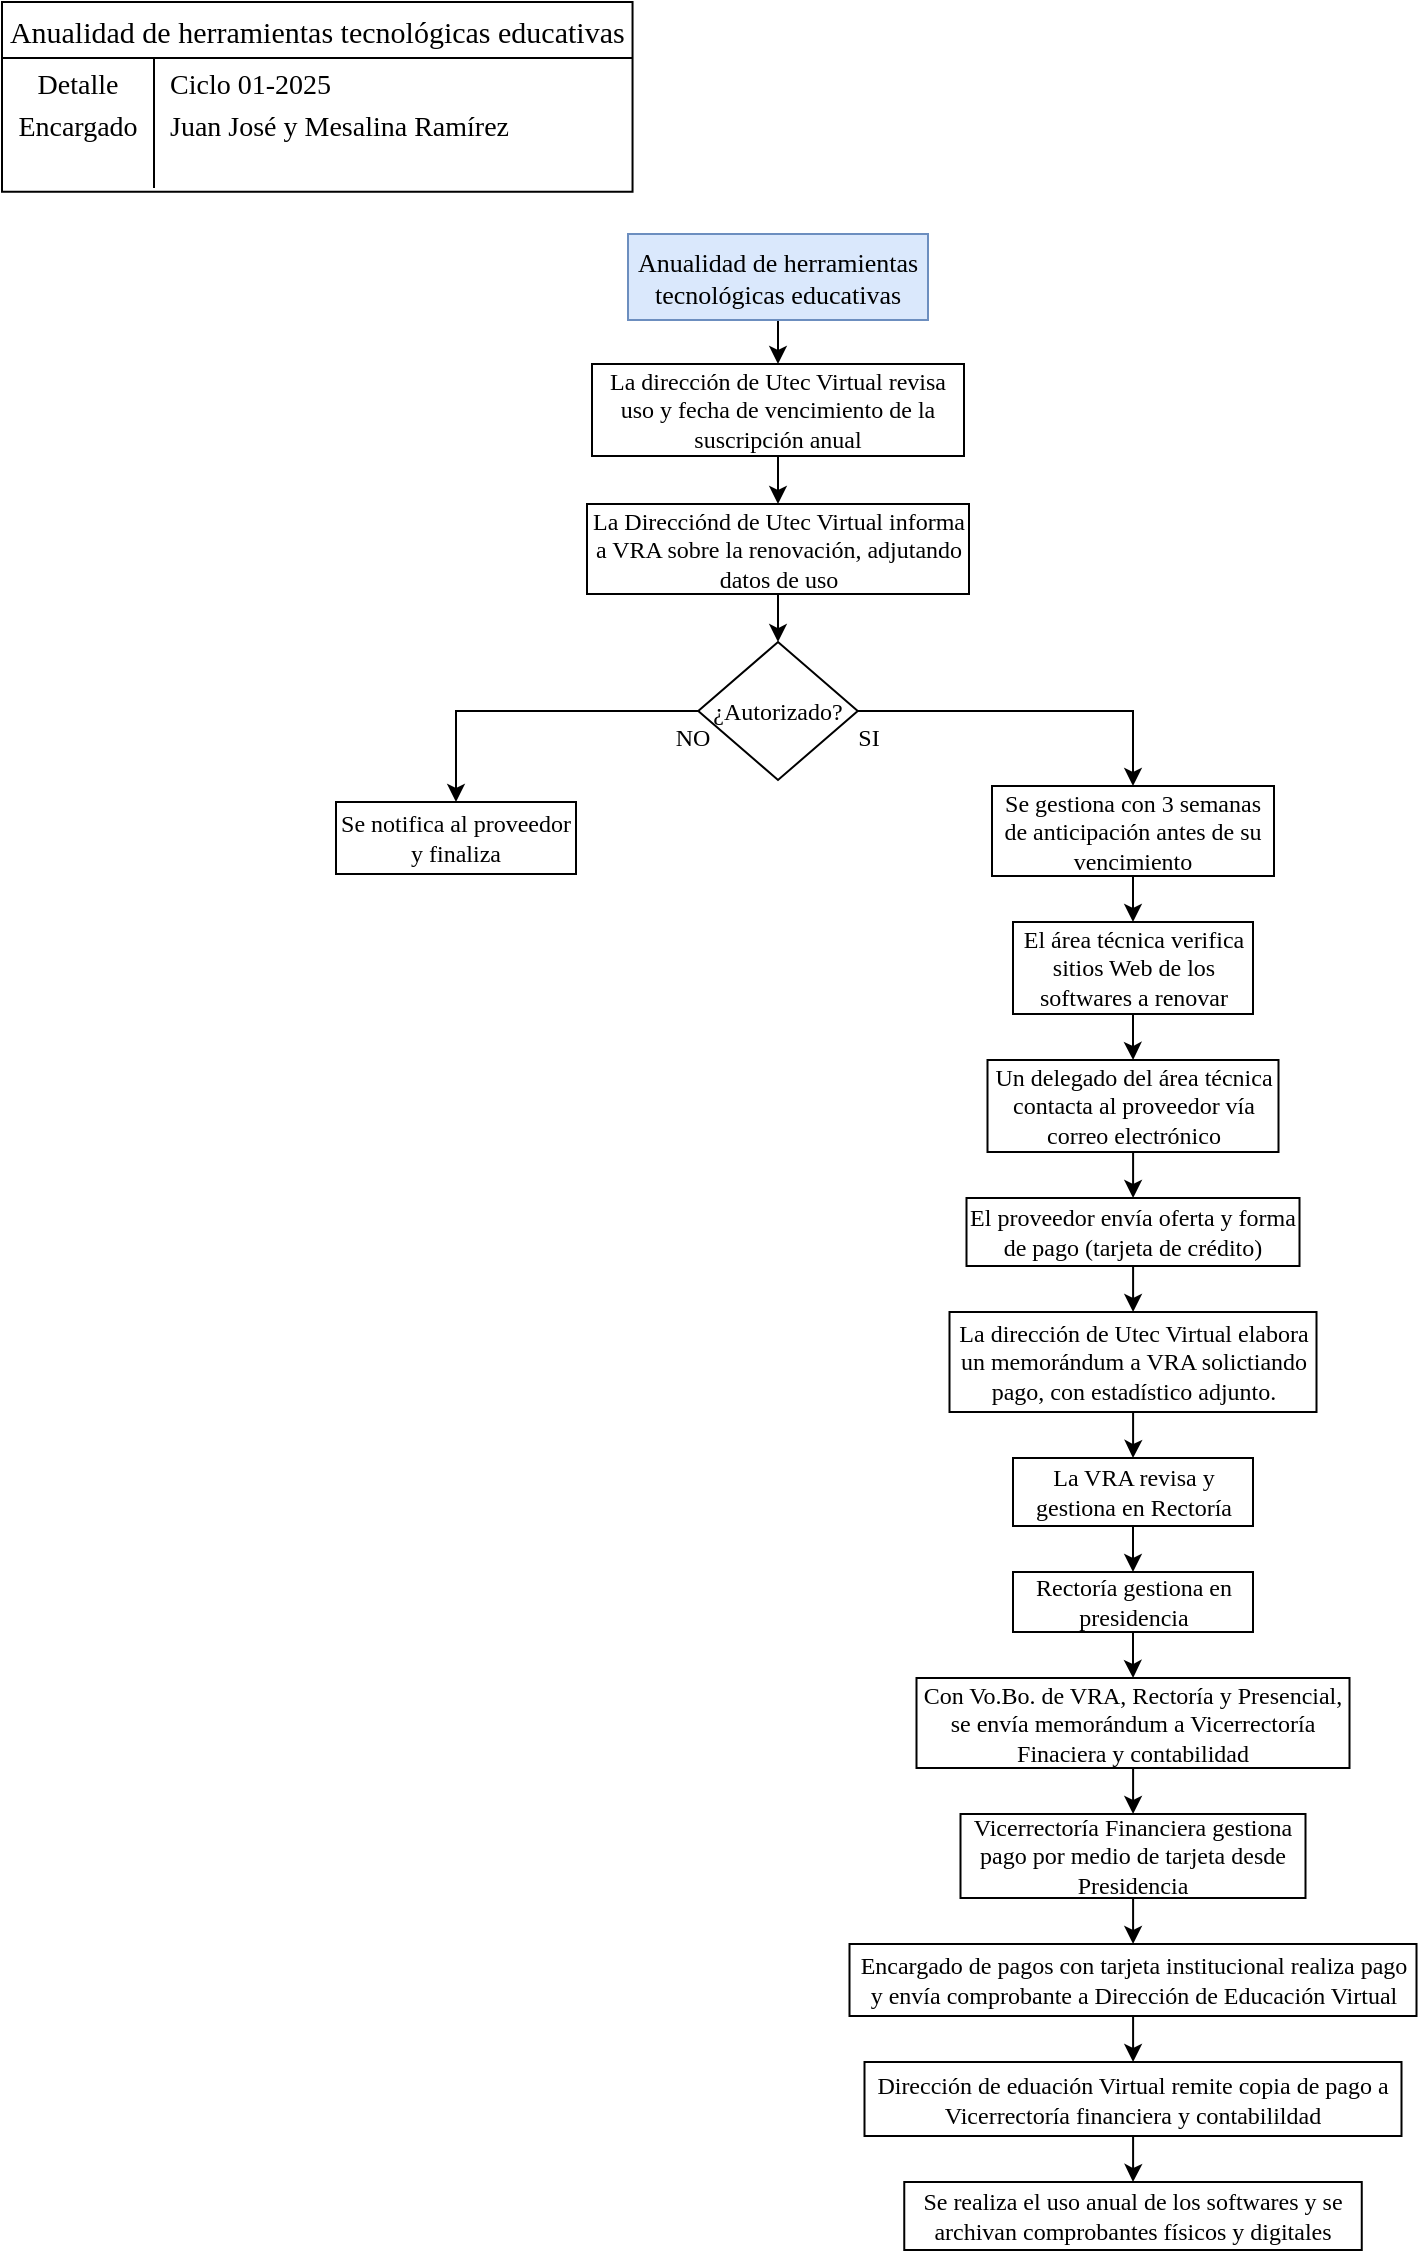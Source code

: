 <mxfile version="28.0.6">
  <diagram name="Página-1" id="9gm-KOM31USPl1MahUKP">
    <mxGraphModel dx="983" dy="580" grid="0" gridSize="10" guides="1" tooltips="1" connect="1" arrows="1" fold="1" page="1" pageScale="1" pageWidth="827" pageHeight="1169" math="0" shadow="0">
      <root>
        <mxCell id="0" />
        <mxCell id="1" parent="0" />
        <mxCell id="7sb09xk92Zf9BQL6D5-x-1" value="Anualidad de herramientas tecnológicas educativas" style="shape=table;startSize=28;container=1;collapsible=0;childLayout=tableLayout;fixedRows=1;rowLines=0;fontStyle=0;strokeColor=default;fontSize=15;fontFamily=Times New Roman;" vertex="1" parent="1">
          <mxGeometry x="25" y="31" width="315.268" height="94.862" as="geometry" />
        </mxCell>
        <mxCell id="7sb09xk92Zf9BQL6D5-x-2" value="" style="shape=tableRow;horizontal=0;startSize=0;swimlaneHead=0;swimlaneBody=0;top=0;left=0;bottom=0;right=0;collapsible=0;dropTarget=0;fillColor=none;points=[[0,0.5],[1,0.5]];portConstraint=eastwest;strokeColor=inherit;fontSize=16;fontFamily=Times New Roman;" vertex="1" parent="7sb09xk92Zf9BQL6D5-x-1">
          <mxGeometry y="28" width="315.268" height="20" as="geometry" />
        </mxCell>
        <mxCell id="7sb09xk92Zf9BQL6D5-x-3" value="&lt;font style=&quot;font-size: 14px;&quot;&gt;Detalle&lt;/font&gt;&lt;div&gt;&lt;br&gt;&lt;/div&gt;" style="shape=partialRectangle;html=1;whiteSpace=wrap;connectable=0;fillColor=none;top=0;left=0;bottom=0;right=0;overflow=hidden;pointerEvents=1;strokeColor=inherit;fontSize=16;fontFamily=Times New Roman;" vertex="1" parent="7sb09xk92Zf9BQL6D5-x-2">
          <mxGeometry width="76" height="20" as="geometry">
            <mxRectangle width="76" height="20" as="alternateBounds" />
          </mxGeometry>
        </mxCell>
        <mxCell id="7sb09xk92Zf9BQL6D5-x-4" value="&lt;font style=&quot;font-size: 14px;&quot;&gt;Ciclo 01-2025&lt;/font&gt;" style="shape=partialRectangle;html=1;whiteSpace=wrap;connectable=0;fillColor=none;top=0;left=0;bottom=0;right=0;align=left;spacingLeft=6;overflow=hidden;strokeColor=inherit;fontSize=16;fontFamily=Times New Roman;" vertex="1" parent="7sb09xk92Zf9BQL6D5-x-2">
          <mxGeometry x="76" width="239" height="20" as="geometry">
            <mxRectangle width="239" height="20" as="alternateBounds" />
          </mxGeometry>
        </mxCell>
        <mxCell id="7sb09xk92Zf9BQL6D5-x-5" value="" style="shape=tableRow;horizontal=0;startSize=0;swimlaneHead=0;swimlaneBody=0;top=0;left=0;bottom=0;right=0;collapsible=0;dropTarget=0;fillColor=none;points=[[0,0.5],[1,0.5]];portConstraint=eastwest;strokeColor=inherit;fontSize=16;fontFamily=Times New Roman;" vertex="1" parent="7sb09xk92Zf9BQL6D5-x-1">
          <mxGeometry y="48" width="315.268" height="25" as="geometry" />
        </mxCell>
        <mxCell id="7sb09xk92Zf9BQL6D5-x-6" value="&lt;font style=&quot;font-size: 14px;&quot;&gt;Encargado&lt;/font&gt;" style="shape=partialRectangle;html=1;whiteSpace=wrap;connectable=0;fillColor=none;top=0;left=0;bottom=0;right=0;overflow=hidden;strokeColor=inherit;fontSize=16;fontFamily=Times New Roman;" vertex="1" parent="7sb09xk92Zf9BQL6D5-x-5">
          <mxGeometry width="76" height="25" as="geometry">
            <mxRectangle width="76" height="25" as="alternateBounds" />
          </mxGeometry>
        </mxCell>
        <mxCell id="7sb09xk92Zf9BQL6D5-x-7" value="&lt;span style=&quot;font-size: 14px;&quot;&gt;Juan José y Mesalina Ramírez&lt;/span&gt;" style="shape=partialRectangle;html=1;whiteSpace=wrap;connectable=0;fillColor=none;top=0;left=0;bottom=0;right=0;align=left;spacingLeft=6;overflow=hidden;strokeColor=inherit;fontSize=16;fontFamily=Times New Roman;" vertex="1" parent="7sb09xk92Zf9BQL6D5-x-5">
          <mxGeometry x="76" width="239" height="25" as="geometry">
            <mxRectangle width="239" height="25" as="alternateBounds" />
          </mxGeometry>
        </mxCell>
        <mxCell id="7sb09xk92Zf9BQL6D5-x-8" value="" style="shape=tableRow;horizontal=0;startSize=0;swimlaneHead=0;swimlaneBody=0;top=0;left=0;bottom=0;right=0;collapsible=0;dropTarget=0;fillColor=none;points=[[0,0.5],[1,0.5]];portConstraint=eastwest;strokeColor=inherit;fontSize=16;fontFamily=Times New Roman;" vertex="1" parent="7sb09xk92Zf9BQL6D5-x-1">
          <mxGeometry y="73" width="315.268" height="20" as="geometry" />
        </mxCell>
        <mxCell id="7sb09xk92Zf9BQL6D5-x-9" value="" style="shape=partialRectangle;html=1;whiteSpace=wrap;connectable=0;fillColor=none;top=0;left=0;bottom=0;right=0;overflow=hidden;strokeColor=inherit;fontSize=16;fontFamily=Times New Roman;" vertex="1" parent="7sb09xk92Zf9BQL6D5-x-8">
          <mxGeometry width="76" height="20" as="geometry">
            <mxRectangle width="76" height="20" as="alternateBounds" />
          </mxGeometry>
        </mxCell>
        <mxCell id="7sb09xk92Zf9BQL6D5-x-10" value="" style="shape=partialRectangle;html=1;whiteSpace=wrap;connectable=0;fillColor=none;top=0;left=0;bottom=0;right=0;align=left;spacingLeft=6;overflow=hidden;strokeColor=inherit;fontSize=16;fontFamily=Times New Roman;" vertex="1" parent="7sb09xk92Zf9BQL6D5-x-8">
          <mxGeometry x="76" width="239" height="20" as="geometry">
            <mxRectangle width="239" height="20" as="alternateBounds" />
          </mxGeometry>
        </mxCell>
        <mxCell id="7sb09xk92Zf9BQL6D5-x-13" value="" style="edgeStyle=orthogonalEdgeStyle;rounded=0;orthogonalLoop=1;jettySize=auto;html=1;" edge="1" parent="1" source="7sb09xk92Zf9BQL6D5-x-11" target="7sb09xk92Zf9BQL6D5-x-12">
          <mxGeometry relative="1" as="geometry" />
        </mxCell>
        <mxCell id="7sb09xk92Zf9BQL6D5-x-11" value="Anualidad de herramientas tecnológicas educativas" style="rounded=0;whiteSpace=wrap;html=1;fillColor=#dae8fc;strokeColor=#6c8ebf;fontFamily=Times New Roman;fontSize=13;" vertex="1" parent="1">
          <mxGeometry x="338" y="147" width="150" height="43" as="geometry" />
        </mxCell>
        <mxCell id="7sb09xk92Zf9BQL6D5-x-15" value="" style="edgeStyle=orthogonalEdgeStyle;rounded=0;orthogonalLoop=1;jettySize=auto;html=1;fontSize=12;" edge="1" parent="1" source="7sb09xk92Zf9BQL6D5-x-12" target="7sb09xk92Zf9BQL6D5-x-14">
          <mxGeometry relative="1" as="geometry" />
        </mxCell>
        <mxCell id="7sb09xk92Zf9BQL6D5-x-12" value="La dirección de Utec Virtual revisa uso y fecha de vencimiento de la suscripción anual" style="whiteSpace=wrap;html=1;fontSize=12;fontFamily=Times New Roman;rounded=0;" vertex="1" parent="1">
          <mxGeometry x="320" y="212" width="186" height="46" as="geometry" />
        </mxCell>
        <mxCell id="7sb09xk92Zf9BQL6D5-x-17" value="" style="edgeStyle=orthogonalEdgeStyle;rounded=0;orthogonalLoop=1;jettySize=auto;html=1;fontSize=12;" edge="1" parent="1" source="7sb09xk92Zf9BQL6D5-x-14" target="7sb09xk92Zf9BQL6D5-x-16">
          <mxGeometry relative="1" as="geometry" />
        </mxCell>
        <mxCell id="7sb09xk92Zf9BQL6D5-x-14" value="La Direcciónd de Utec Virtual informa a VRA sobre la renovación, adjutando datos de uso" style="whiteSpace=wrap;html=1;fontSize=12;fontFamily=Times New Roman;rounded=0;" vertex="1" parent="1">
          <mxGeometry x="317.5" y="282" width="191" height="45" as="geometry" />
        </mxCell>
        <mxCell id="7sb09xk92Zf9BQL6D5-x-19" value="" style="edgeStyle=orthogonalEdgeStyle;rounded=0;orthogonalLoop=1;jettySize=auto;html=1;fontSize=12;" edge="1" parent="1" source="7sb09xk92Zf9BQL6D5-x-16" target="7sb09xk92Zf9BQL6D5-x-18">
          <mxGeometry relative="1" as="geometry" />
        </mxCell>
        <mxCell id="7sb09xk92Zf9BQL6D5-x-22" value="" style="edgeStyle=orthogonalEdgeStyle;rounded=0;orthogonalLoop=1;jettySize=auto;html=1;fontSize=12;" edge="1" parent="1" source="7sb09xk92Zf9BQL6D5-x-16" target="7sb09xk92Zf9BQL6D5-x-21">
          <mxGeometry relative="1" as="geometry" />
        </mxCell>
        <mxCell id="7sb09xk92Zf9BQL6D5-x-16" value="¿Autorizado?" style="rhombus;whiteSpace=wrap;html=1;fontSize=12;fontFamily=Times New Roman;rounded=0;" vertex="1" parent="1">
          <mxGeometry x="373.13" y="351" width="79.75" height="69" as="geometry" />
        </mxCell>
        <mxCell id="7sb09xk92Zf9BQL6D5-x-18" value="Se notifica al proveedor y finaliza" style="whiteSpace=wrap;html=1;fontSize=12;fontFamily=Times New Roman;rounded=0;" vertex="1" parent="1">
          <mxGeometry x="192" y="431" width="120" height="36" as="geometry" />
        </mxCell>
        <mxCell id="7sb09xk92Zf9BQL6D5-x-20" value="&lt;font face=&quot;Times New Roman&quot;&gt;NO&lt;/font&gt;" style="text;html=1;align=center;verticalAlign=middle;resizable=0;points=[];autosize=1;strokeColor=none;fillColor=none;fontSize=12;" vertex="1" parent="1">
          <mxGeometry x="352" y="386" width="35" height="26" as="geometry" />
        </mxCell>
        <mxCell id="7sb09xk92Zf9BQL6D5-x-25" value="" style="edgeStyle=orthogonalEdgeStyle;rounded=0;orthogonalLoop=1;jettySize=auto;html=1;" edge="1" parent="1" source="7sb09xk92Zf9BQL6D5-x-21" target="7sb09xk92Zf9BQL6D5-x-24">
          <mxGeometry relative="1" as="geometry" />
        </mxCell>
        <mxCell id="7sb09xk92Zf9BQL6D5-x-21" value="Se gestiona con 3 semanas de anticipación antes de su vencimiento" style="whiteSpace=wrap;html=1;fontSize=12;fontFamily=Times New Roman;rounded=0;" vertex="1" parent="1">
          <mxGeometry x="520" y="423" width="141" height="45" as="geometry" />
        </mxCell>
        <mxCell id="7sb09xk92Zf9BQL6D5-x-23" value="&lt;font face=&quot;Times New Roman&quot;&gt;SI&lt;/font&gt;" style="text;html=1;align=center;verticalAlign=middle;resizable=0;points=[];autosize=1;strokeColor=none;fillColor=none;fontSize=12;" vertex="1" parent="1">
          <mxGeometry x="443" y="386" width="29" height="26" as="geometry" />
        </mxCell>
        <mxCell id="7sb09xk92Zf9BQL6D5-x-27" value="" style="edgeStyle=orthogonalEdgeStyle;rounded=0;orthogonalLoop=1;jettySize=auto;html=1;" edge="1" parent="1" source="7sb09xk92Zf9BQL6D5-x-24" target="7sb09xk92Zf9BQL6D5-x-26">
          <mxGeometry relative="1" as="geometry" />
        </mxCell>
        <mxCell id="7sb09xk92Zf9BQL6D5-x-24" value="El área técnica verifica sitios Web de los softwares a renovar" style="whiteSpace=wrap;html=1;fontFamily=Times New Roman;rounded=0;" vertex="1" parent="1">
          <mxGeometry x="530.5" y="491" width="120" height="46" as="geometry" />
        </mxCell>
        <mxCell id="7sb09xk92Zf9BQL6D5-x-29" value="" style="edgeStyle=orthogonalEdgeStyle;rounded=0;orthogonalLoop=1;jettySize=auto;html=1;" edge="1" parent="1" source="7sb09xk92Zf9BQL6D5-x-26" target="7sb09xk92Zf9BQL6D5-x-28">
          <mxGeometry relative="1" as="geometry" />
        </mxCell>
        <mxCell id="7sb09xk92Zf9BQL6D5-x-26" value="Un delegado del área técnica contacta al proveedor vía correo electrónico" style="whiteSpace=wrap;html=1;fontFamily=Times New Roman;rounded=0;" vertex="1" parent="1">
          <mxGeometry x="517.75" y="560" width="145.5" height="46" as="geometry" />
        </mxCell>
        <mxCell id="7sb09xk92Zf9BQL6D5-x-31" value="" style="edgeStyle=orthogonalEdgeStyle;rounded=0;orthogonalLoop=1;jettySize=auto;html=1;" edge="1" parent="1" source="7sb09xk92Zf9BQL6D5-x-28" target="7sb09xk92Zf9BQL6D5-x-30">
          <mxGeometry relative="1" as="geometry" />
        </mxCell>
        <mxCell id="7sb09xk92Zf9BQL6D5-x-28" value="El proveedor envía oferta y forma de pago (tarjeta de crédito)" style="whiteSpace=wrap;html=1;fontFamily=Times New Roman;rounded=0;" vertex="1" parent="1">
          <mxGeometry x="507.25" y="629" width="166.5" height="34" as="geometry" />
        </mxCell>
        <mxCell id="7sb09xk92Zf9BQL6D5-x-33" value="" style="edgeStyle=orthogonalEdgeStyle;rounded=0;orthogonalLoop=1;jettySize=auto;html=1;" edge="1" parent="1" source="7sb09xk92Zf9BQL6D5-x-30" target="7sb09xk92Zf9BQL6D5-x-32">
          <mxGeometry relative="1" as="geometry" />
        </mxCell>
        <mxCell id="7sb09xk92Zf9BQL6D5-x-30" value="La dirección de Utec Virtual elabora un memorándum a VRA solictiando pago, con estadístico adjunto." style="whiteSpace=wrap;html=1;fontFamily=Times New Roman;rounded=0;" vertex="1" parent="1">
          <mxGeometry x="498.75" y="686" width="183.5" height="50" as="geometry" />
        </mxCell>
        <mxCell id="7sb09xk92Zf9BQL6D5-x-35" value="" style="edgeStyle=orthogonalEdgeStyle;rounded=0;orthogonalLoop=1;jettySize=auto;html=1;" edge="1" parent="1" source="7sb09xk92Zf9BQL6D5-x-32" target="7sb09xk92Zf9BQL6D5-x-34">
          <mxGeometry relative="1" as="geometry" />
        </mxCell>
        <mxCell id="7sb09xk92Zf9BQL6D5-x-32" value="La VRA revisa y gestiona en Rectoría" style="whiteSpace=wrap;html=1;fontFamily=Times New Roman;rounded=0;" vertex="1" parent="1">
          <mxGeometry x="530.5" y="759" width="120" height="34" as="geometry" />
        </mxCell>
        <mxCell id="7sb09xk92Zf9BQL6D5-x-37" value="" style="edgeStyle=orthogonalEdgeStyle;rounded=0;orthogonalLoop=1;jettySize=auto;html=1;" edge="1" parent="1" source="7sb09xk92Zf9BQL6D5-x-34" target="7sb09xk92Zf9BQL6D5-x-36">
          <mxGeometry relative="1" as="geometry" />
        </mxCell>
        <mxCell id="7sb09xk92Zf9BQL6D5-x-34" value="Rectoría gestiona en presidencia" style="whiteSpace=wrap;html=1;fontFamily=Times New Roman;rounded=0;" vertex="1" parent="1">
          <mxGeometry x="530.5" y="816" width="120" height="30" as="geometry" />
        </mxCell>
        <mxCell id="7sb09xk92Zf9BQL6D5-x-39" value="" style="edgeStyle=orthogonalEdgeStyle;rounded=0;orthogonalLoop=1;jettySize=auto;html=1;" edge="1" parent="1" source="7sb09xk92Zf9BQL6D5-x-36" target="7sb09xk92Zf9BQL6D5-x-38">
          <mxGeometry relative="1" as="geometry" />
        </mxCell>
        <mxCell id="7sb09xk92Zf9BQL6D5-x-36" value="Con Vo.Bo. de VRA, Rectoría y Presencial, se envía memorándum a Vicerrectoría Finaciera y contabilidad" style="whiteSpace=wrap;html=1;fontFamily=Times New Roman;rounded=0;" vertex="1" parent="1">
          <mxGeometry x="482.25" y="869" width="216.5" height="45" as="geometry" />
        </mxCell>
        <mxCell id="7sb09xk92Zf9BQL6D5-x-41" value="" style="edgeStyle=orthogonalEdgeStyle;rounded=0;orthogonalLoop=1;jettySize=auto;html=1;" edge="1" parent="1" source="7sb09xk92Zf9BQL6D5-x-38" target="7sb09xk92Zf9BQL6D5-x-40">
          <mxGeometry relative="1" as="geometry" />
        </mxCell>
        <mxCell id="7sb09xk92Zf9BQL6D5-x-38" value="Vicerrectoría Financiera gestiona pago por medio de tarjeta desde Presidencia" style="whiteSpace=wrap;html=1;fontFamily=Times New Roman;rounded=0;" vertex="1" parent="1">
          <mxGeometry x="504.25" y="937" width="172.5" height="42" as="geometry" />
        </mxCell>
        <mxCell id="7sb09xk92Zf9BQL6D5-x-43" value="" style="edgeStyle=orthogonalEdgeStyle;rounded=0;orthogonalLoop=1;jettySize=auto;html=1;" edge="1" parent="1" source="7sb09xk92Zf9BQL6D5-x-40" target="7sb09xk92Zf9BQL6D5-x-42">
          <mxGeometry relative="1" as="geometry" />
        </mxCell>
        <mxCell id="7sb09xk92Zf9BQL6D5-x-40" value="Encargado de pagos con tarjeta institucional realiza pago y envía comprobante a Dirección de Educación Virtual" style="whiteSpace=wrap;html=1;fontFamily=Times New Roman;rounded=0;" vertex="1" parent="1">
          <mxGeometry x="448.75" y="1002" width="283.5" height="36" as="geometry" />
        </mxCell>
        <mxCell id="7sb09xk92Zf9BQL6D5-x-45" value="" style="edgeStyle=orthogonalEdgeStyle;rounded=0;orthogonalLoop=1;jettySize=auto;html=1;" edge="1" parent="1" source="7sb09xk92Zf9BQL6D5-x-42" target="7sb09xk92Zf9BQL6D5-x-44">
          <mxGeometry relative="1" as="geometry" />
        </mxCell>
        <mxCell id="7sb09xk92Zf9BQL6D5-x-42" value="Dirección de eduación Virtual remite copia de pago a Vicerrectoría financiera y contabilildad" style="whiteSpace=wrap;html=1;fontFamily=Times New Roman;rounded=0;" vertex="1" parent="1">
          <mxGeometry x="456.25" y="1061" width="268.5" height="37" as="geometry" />
        </mxCell>
        <mxCell id="7sb09xk92Zf9BQL6D5-x-44" value="Se realiza el uso anual de los softwares y se archivan comprobantes físicos y digitales" style="whiteSpace=wrap;html=1;fontFamily=Times New Roman;rounded=0;" vertex="1" parent="1">
          <mxGeometry x="476.13" y="1121" width="228.75" height="34" as="geometry" />
        </mxCell>
      </root>
    </mxGraphModel>
  </diagram>
</mxfile>
